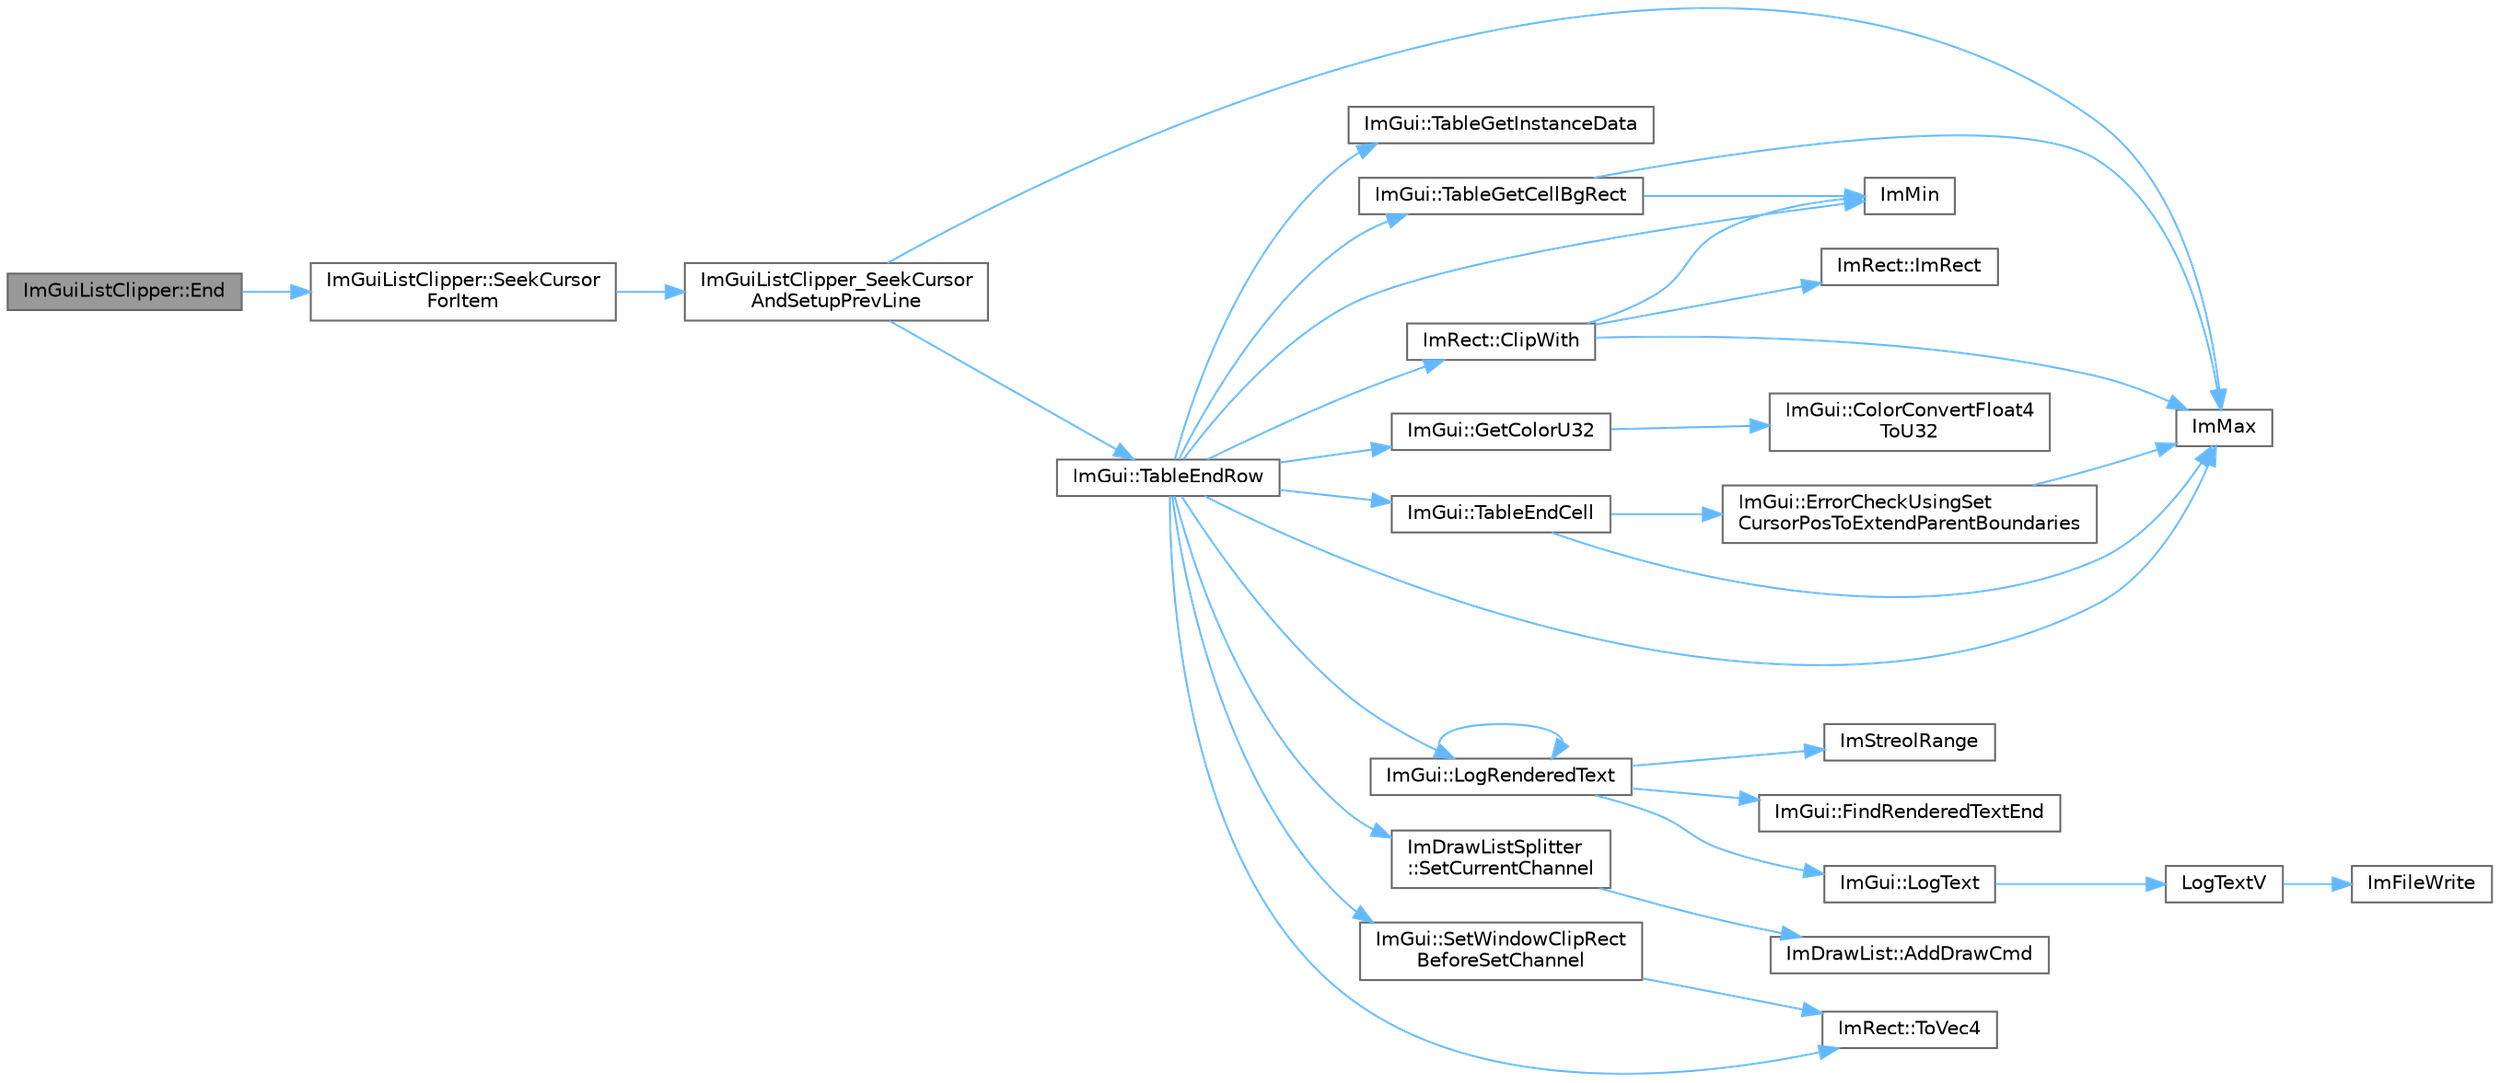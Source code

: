 digraph "ImGuiListClipper::End"
{
 // LATEX_PDF_SIZE
  bgcolor="transparent";
  edge [fontname=Helvetica,fontsize=10,labelfontname=Helvetica,labelfontsize=10];
  node [fontname=Helvetica,fontsize=10,shape=box,height=0.2,width=0.4];
  rankdir="LR";
  Node1 [id="Node000001",label="ImGuiListClipper::End",height=0.2,width=0.4,color="gray40", fillcolor="grey60", style="filled", fontcolor="black",tooltip=" "];
  Node1 -> Node2 [id="edge33_Node000001_Node000002",color="steelblue1",style="solid",tooltip=" "];
  Node2 [id="Node000002",label="ImGuiListClipper::SeekCursor\lForItem",height=0.2,width=0.4,color="grey40", fillcolor="white", style="filled",URL="$struct_im_gui_list_clipper.html#a82246d0893e128696297fcc77280177d",tooltip=" "];
  Node2 -> Node3 [id="edge34_Node000002_Node000003",color="steelblue1",style="solid",tooltip=" "];
  Node3 [id="Node000003",label="ImGuiListClipper_SeekCursor\lAndSetupPrevLine",height=0.2,width=0.4,color="grey40", fillcolor="white", style="filled",URL="$imgui_8cpp.html#a5b273684da3af4d7e23dfbf5cfde1497",tooltip=" "];
  Node3 -> Node4 [id="edge35_Node000003_Node000004",color="steelblue1",style="solid",tooltip=" "];
  Node4 [id="Node000004",label="ImMax",height=0.2,width=0.4,color="grey40", fillcolor="white", style="filled",URL="$imgui__internal_8h.html#a7667efd95147d0422f140917c71a9226",tooltip=" "];
  Node3 -> Node5 [id="edge36_Node000003_Node000005",color="steelblue1",style="solid",tooltip=" "];
  Node5 [id="Node000005",label="ImGui::TableEndRow",height=0.2,width=0.4,color="grey40", fillcolor="white", style="filled",URL="$namespace_im_gui.html#a6bc4ce6f7ff9f8268473f5e538a1181f",tooltip=" "];
  Node5 -> Node6 [id="edge37_Node000005_Node000006",color="steelblue1",style="solid",tooltip=" "];
  Node6 [id="Node000006",label="ImRect::ClipWith",height=0.2,width=0.4,color="grey40", fillcolor="white", style="filled",URL="$struct_im_rect.html#ac02d5cf6ce0358aea9ed9df43d368f3f",tooltip=" "];
  Node6 -> Node4 [id="edge38_Node000006_Node000004",color="steelblue1",style="solid",tooltip=" "];
  Node6 -> Node7 [id="edge39_Node000006_Node000007",color="steelblue1",style="solid",tooltip=" "];
  Node7 [id="Node000007",label="ImMin",height=0.2,width=0.4,color="grey40", fillcolor="white", style="filled",URL="$imgui__internal_8h.html#a7f9d7828066a9d61b5630adcdf4655d3",tooltip=" "];
  Node6 -> Node8 [id="edge40_Node000006_Node000008",color="steelblue1",style="solid",tooltip=" "];
  Node8 [id="Node000008",label="ImRect::ImRect",height=0.2,width=0.4,color="grey40", fillcolor="white", style="filled",URL="$struct_im_rect.html#a1e9548c8a334dfd32eaf4d399aa740e9",tooltip=" "];
  Node5 -> Node9 [id="edge41_Node000005_Node000009",color="steelblue1",style="solid",tooltip=" "];
  Node9 [id="Node000009",label="ImGui::GetColorU32",height=0.2,width=0.4,color="grey40", fillcolor="white", style="filled",URL="$namespace_im_gui.html#a0de2d9bd347d9866511eb8d014e62556",tooltip=" "];
  Node9 -> Node10 [id="edge42_Node000009_Node000010",color="steelblue1",style="solid",tooltip=" "];
  Node10 [id="Node000010",label="ImGui::ColorConvertFloat4\lToU32",height=0.2,width=0.4,color="grey40", fillcolor="white", style="filled",URL="$namespace_im_gui.html#abe2691de0b1a71c774ab24cc91564a94",tooltip=" "];
  Node5 -> Node4 [id="edge43_Node000005_Node000004",color="steelblue1",style="solid",tooltip=" "];
  Node5 -> Node7 [id="edge44_Node000005_Node000007",color="steelblue1",style="solid",tooltip=" "];
  Node5 -> Node11 [id="edge45_Node000005_Node000011",color="steelblue1",style="solid",tooltip=" "];
  Node11 [id="Node000011",label="ImGui::LogRenderedText",height=0.2,width=0.4,color="grey40", fillcolor="white", style="filled",URL="$namespace_im_gui.html#a7a0d62e33f2236ec2f789e24ca0fb56f",tooltip=" "];
  Node11 -> Node12 [id="edge46_Node000011_Node000012",color="steelblue1",style="solid",tooltip=" "];
  Node12 [id="Node000012",label="ImGui::FindRenderedTextEnd",height=0.2,width=0.4,color="grey40", fillcolor="white", style="filled",URL="$namespace_im_gui.html#a7671e1dbc803a31b06081b52a771d83f",tooltip=" "];
  Node11 -> Node13 [id="edge47_Node000011_Node000013",color="steelblue1",style="solid",tooltip=" "];
  Node13 [id="Node000013",label="ImStreolRange",height=0.2,width=0.4,color="grey40", fillcolor="white", style="filled",URL="$imgui_8cpp.html#a03518d9439506b890f4568f682835dba",tooltip=" "];
  Node11 -> Node11 [id="edge48_Node000011_Node000011",color="steelblue1",style="solid",tooltip=" "];
  Node11 -> Node14 [id="edge49_Node000011_Node000014",color="steelblue1",style="solid",tooltip=" "];
  Node14 [id="Node000014",label="ImGui::LogText",height=0.2,width=0.4,color="grey40", fillcolor="white", style="filled",URL="$namespace_im_gui.html#aa548475d8f771ab6524d73d900a41198",tooltip=" "];
  Node14 -> Node15 [id="edge50_Node000014_Node000015",color="steelblue1",style="solid",tooltip=" "];
  Node15 [id="Node000015",label="LogTextV",height=0.2,width=0.4,color="grey40", fillcolor="white", style="filled",URL="$imgui_8cpp.html#a5dea124c81c7ae6affc151441b0f4372",tooltip=" "];
  Node15 -> Node16 [id="edge51_Node000015_Node000016",color="steelblue1",style="solid",tooltip=" "];
  Node16 [id="Node000016",label="ImFileWrite",height=0.2,width=0.4,color="grey40", fillcolor="white", style="filled",URL="$imgui_8cpp.html#aab6460bf5ebaa4975159cf0cd4324820",tooltip=" "];
  Node5 -> Node17 [id="edge52_Node000005_Node000017",color="steelblue1",style="solid",tooltip=" "];
  Node17 [id="Node000017",label="ImDrawListSplitter\l::SetCurrentChannel",height=0.2,width=0.4,color="grey40", fillcolor="white", style="filled",URL="$struct_im_draw_list_splitter.html#ad3797b0755caa07f3d69a9e3566eb0e5",tooltip=" "];
  Node17 -> Node18 [id="edge53_Node000017_Node000018",color="steelblue1",style="solid",tooltip=" "];
  Node18 [id="Node000018",label="ImDrawList::AddDrawCmd",height=0.2,width=0.4,color="grey40", fillcolor="white", style="filled",URL="$struct_im_draw_list.html#a846714bb0321c6f1f908767abc8559e6",tooltip=" "];
  Node5 -> Node19 [id="edge54_Node000005_Node000019",color="steelblue1",style="solid",tooltip=" "];
  Node19 [id="Node000019",label="ImGui::SetWindowClipRect\lBeforeSetChannel",height=0.2,width=0.4,color="grey40", fillcolor="white", style="filled",URL="$namespace_im_gui.html#a2451c5a6301b6c1234efc8054b70980b",tooltip=" "];
  Node19 -> Node20 [id="edge55_Node000019_Node000020",color="steelblue1",style="solid",tooltip=" "];
  Node20 [id="Node000020",label="ImRect::ToVec4",height=0.2,width=0.4,color="grey40", fillcolor="white", style="filled",URL="$struct_im_rect.html#a2afeb24632fae3848977ff2772036200",tooltip=" "];
  Node5 -> Node21 [id="edge56_Node000005_Node000021",color="steelblue1",style="solid",tooltip=" "];
  Node21 [id="Node000021",label="ImGui::TableEndCell",height=0.2,width=0.4,color="grey40", fillcolor="white", style="filled",URL="$namespace_im_gui.html#ae2058909b56d7169e34a6cfefb1ac2f3",tooltip=" "];
  Node21 -> Node22 [id="edge57_Node000021_Node000022",color="steelblue1",style="solid",tooltip=" "];
  Node22 [id="Node000022",label="ImGui::ErrorCheckUsingSet\lCursorPosToExtendParentBoundaries",height=0.2,width=0.4,color="grey40", fillcolor="white", style="filled",URL="$namespace_im_gui.html#ad5832500c14abd9e76e376b82701385b",tooltip=" "];
  Node22 -> Node4 [id="edge58_Node000022_Node000004",color="steelblue1",style="solid",tooltip=" "];
  Node21 -> Node4 [id="edge59_Node000021_Node000004",color="steelblue1",style="solid",tooltip=" "];
  Node5 -> Node23 [id="edge60_Node000005_Node000023",color="steelblue1",style="solid",tooltip=" "];
  Node23 [id="Node000023",label="ImGui::TableGetCellBgRect",height=0.2,width=0.4,color="grey40", fillcolor="white", style="filled",URL="$namespace_im_gui.html#aa778a80828627fcd199784f4591a97d1",tooltip=" "];
  Node23 -> Node4 [id="edge61_Node000023_Node000004",color="steelblue1",style="solid",tooltip=" "];
  Node23 -> Node7 [id="edge62_Node000023_Node000007",color="steelblue1",style="solid",tooltip=" "];
  Node5 -> Node24 [id="edge63_Node000005_Node000024",color="steelblue1",style="solid",tooltip=" "];
  Node24 [id="Node000024",label="ImGui::TableGetInstanceData",height=0.2,width=0.4,color="grey40", fillcolor="white", style="filled",URL="$namespace_im_gui.html#aaf5b122b1f088db308b44508c240b05f",tooltip=" "];
  Node5 -> Node20 [id="edge64_Node000005_Node000020",color="steelblue1",style="solid",tooltip=" "];
}
